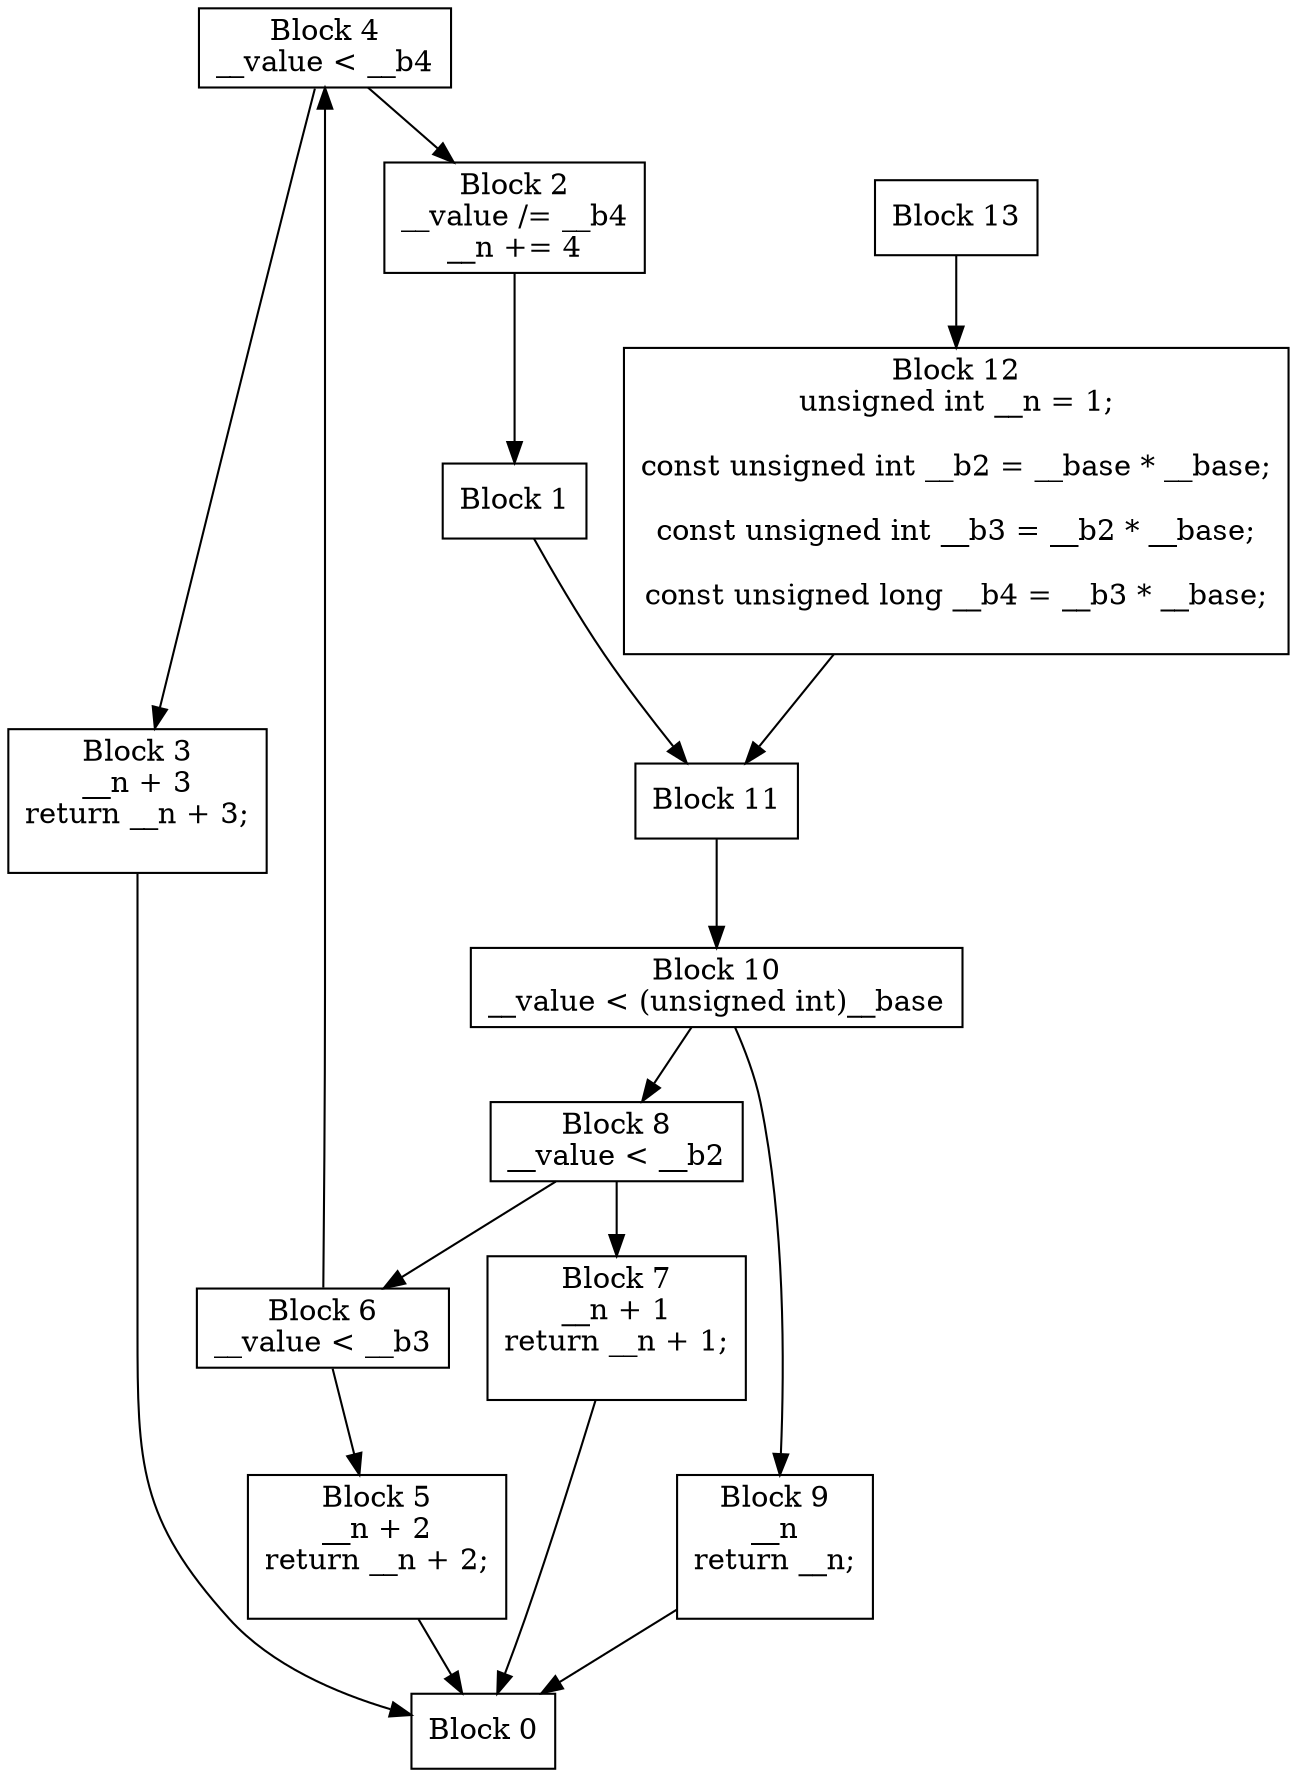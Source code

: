 digraph CFG {
  node [shape=box];
  0 [label="Block 0\n"];
  1 [label="Block 1\n"];
  2 [label="Block 2\n__value /= __b4\n__n += 4\n"];
  3 [label="Block 3\n__n + 3\nreturn __n + 3;
\n"];
  4 [label="Block 4\n__value < __b4\n"];
  5 [label="Block 5\n__n + 2\nreturn __n + 2;
\n"];
  6 [label="Block 6\n__value < __b3\n"];
  7 [label="Block 7\n__n + 1\nreturn __n + 1;
\n"];
  8 [label="Block 8\n__value < __b2\n"];
  9 [label="Block 9\n__n\nreturn __n;
\n"];
  10 [label="Block 10\n__value < (unsigned int)__base\n"];
  11 [label="Block 11\n"];
  12 [label="Block 12\nunsigned int __n = 1;
\nconst unsigned int __b2 = __base * __base;
\nconst unsigned int __b3 = __b2 * __base;
\nconst unsigned long __b4 = __b3 * __base;
\n"];
  13 [label="Block 13\n"];
  1 -> 11;
  2 -> 1;
  3 -> 0;
  4 -> 3;
  4 -> 2;
  5 -> 0;
  6 -> 5;
  6 -> 4;
  7 -> 0;
  8 -> 7;
  8 -> 6;
  9 -> 0;
  10 -> 9;
  10 -> 8;
  11 -> 10;
  12 -> 11;
  13 -> 12;
}

